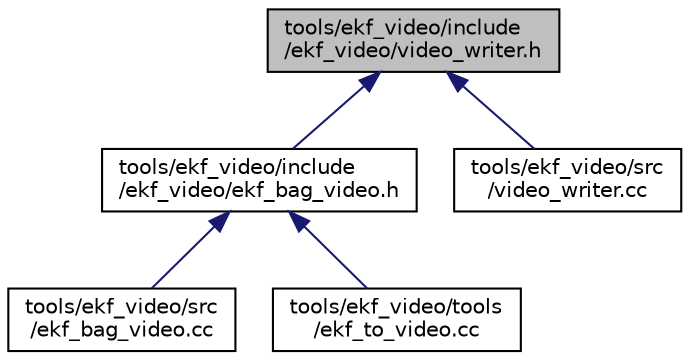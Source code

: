 digraph "tools/ekf_video/include/ekf_video/video_writer.h"
{
 // LATEX_PDF_SIZE
  edge [fontname="Helvetica",fontsize="10",labelfontname="Helvetica",labelfontsize="10"];
  node [fontname="Helvetica",fontsize="10",shape=record];
  Node1 [label="tools/ekf_video/include\l/ekf_video/video_writer.h",height=0.2,width=0.4,color="black", fillcolor="grey75", style="filled", fontcolor="black",tooltip=" "];
  Node1 -> Node2 [dir="back",color="midnightblue",fontsize="10",style="solid",fontname="Helvetica"];
  Node2 [label="tools/ekf_video/include\l/ekf_video/ekf_bag_video.h",height=0.2,width=0.4,color="black", fillcolor="white", style="filled",URL="$ekf__bag__video_8h.html",tooltip=" "];
  Node2 -> Node3 [dir="back",color="midnightblue",fontsize="10",style="solid",fontname="Helvetica"];
  Node3 [label="tools/ekf_video/src\l/ekf_bag_video.cc",height=0.2,width=0.4,color="black", fillcolor="white", style="filled",URL="$ekf__bag__video_8cc.html",tooltip=" "];
  Node2 -> Node4 [dir="back",color="midnightblue",fontsize="10",style="solid",fontname="Helvetica"];
  Node4 [label="tools/ekf_video/tools\l/ekf_to_video.cc",height=0.2,width=0.4,color="black", fillcolor="white", style="filled",URL="$ekf__to__video_8cc.html",tooltip=" "];
  Node1 -> Node5 [dir="back",color="midnightblue",fontsize="10",style="solid",fontname="Helvetica"];
  Node5 [label="tools/ekf_video/src\l/video_writer.cc",height=0.2,width=0.4,color="black", fillcolor="white", style="filled",URL="$video__writer_8cc.html",tooltip=" "];
}
